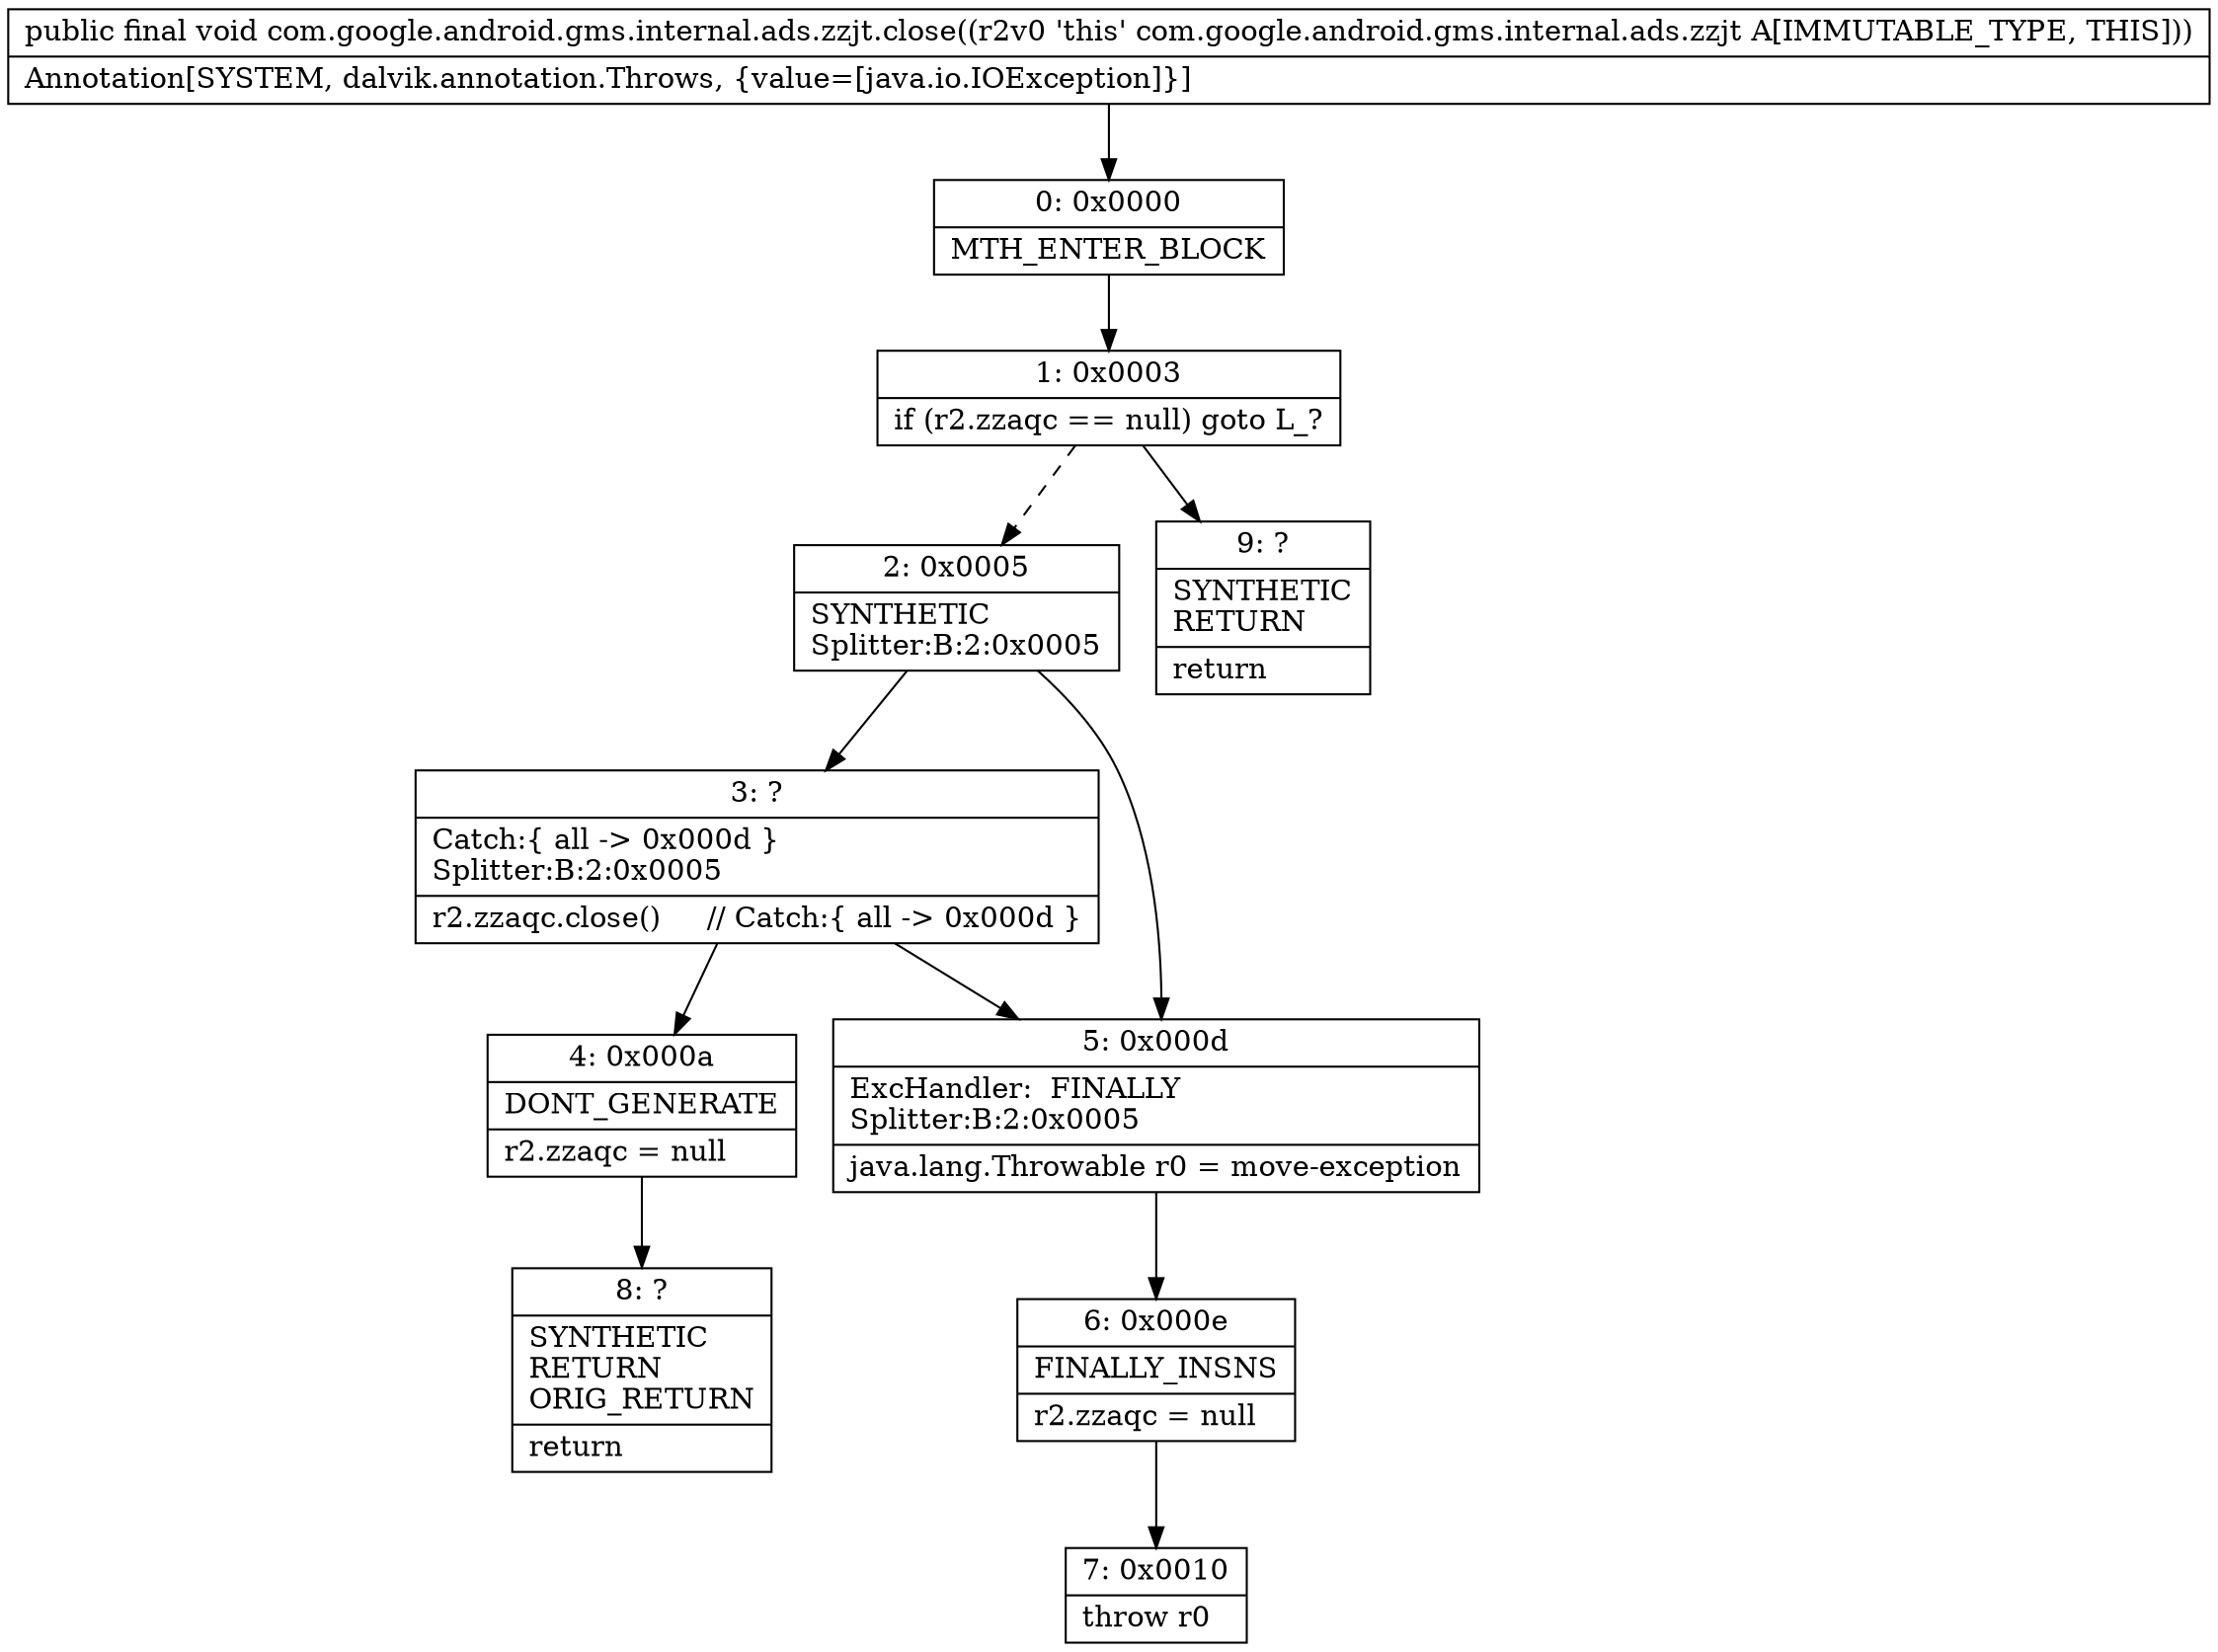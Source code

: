 digraph "CFG forcom.google.android.gms.internal.ads.zzjt.close()V" {
Node_0 [shape=record,label="{0\:\ 0x0000|MTH_ENTER_BLOCK\l}"];
Node_1 [shape=record,label="{1\:\ 0x0003|if (r2.zzaqc == null) goto L_?\l}"];
Node_2 [shape=record,label="{2\:\ 0x0005|SYNTHETIC\lSplitter:B:2:0x0005\l}"];
Node_3 [shape=record,label="{3\:\ ?|Catch:\{ all \-\> 0x000d \}\lSplitter:B:2:0x0005\l|r2.zzaqc.close()     \/\/ Catch:\{ all \-\> 0x000d \}\l}"];
Node_4 [shape=record,label="{4\:\ 0x000a|DONT_GENERATE\l|r2.zzaqc = null\l}"];
Node_5 [shape=record,label="{5\:\ 0x000d|ExcHandler:  FINALLY\lSplitter:B:2:0x0005\l|java.lang.Throwable r0 = move\-exception\l}"];
Node_6 [shape=record,label="{6\:\ 0x000e|FINALLY_INSNS\l|r2.zzaqc = null\l}"];
Node_7 [shape=record,label="{7\:\ 0x0010|throw r0\l}"];
Node_8 [shape=record,label="{8\:\ ?|SYNTHETIC\lRETURN\lORIG_RETURN\l|return\l}"];
Node_9 [shape=record,label="{9\:\ ?|SYNTHETIC\lRETURN\l|return\l}"];
MethodNode[shape=record,label="{public final void com.google.android.gms.internal.ads.zzjt.close((r2v0 'this' com.google.android.gms.internal.ads.zzjt A[IMMUTABLE_TYPE, THIS]))  | Annotation[SYSTEM, dalvik.annotation.Throws, \{value=[java.io.IOException]\}]\l}"];
MethodNode -> Node_0;
Node_0 -> Node_1;
Node_1 -> Node_2[style=dashed];
Node_1 -> Node_9;
Node_2 -> Node_3;
Node_2 -> Node_5;
Node_3 -> Node_4;
Node_3 -> Node_5;
Node_4 -> Node_8;
Node_5 -> Node_6;
Node_6 -> Node_7;
}

